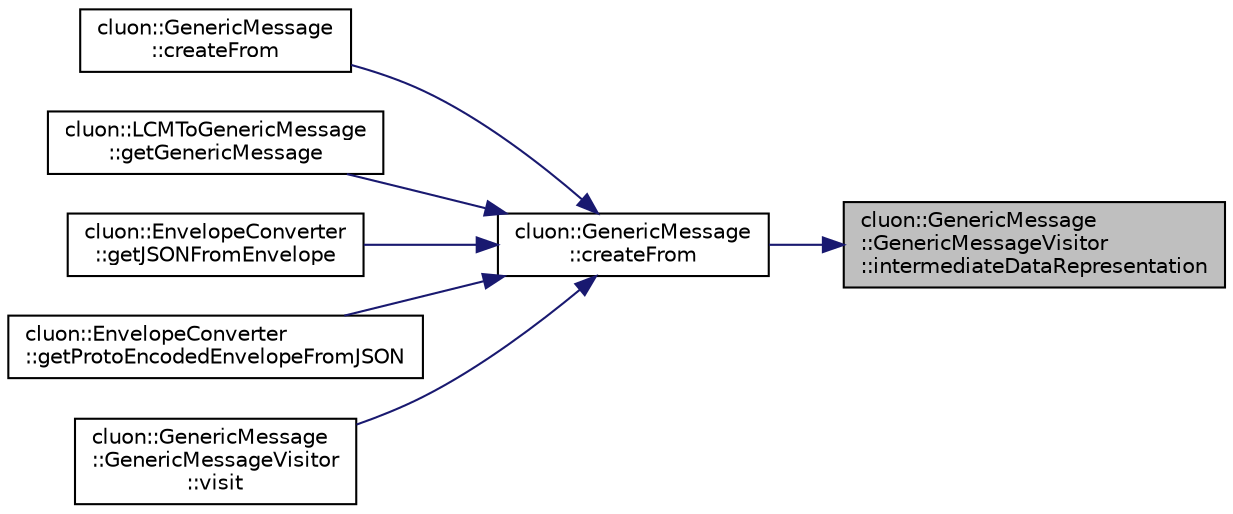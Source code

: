 digraph "cluon::GenericMessage::GenericMessageVisitor::intermediateDataRepresentation"
{
 // LATEX_PDF_SIZE
  edge [fontname="Helvetica",fontsize="10",labelfontname="Helvetica",labelfontsize="10"];
  node [fontname="Helvetica",fontsize="10",shape=record];
  rankdir="RL";
  Node1 [label="cluon::GenericMessage\l::GenericMessageVisitor\l::intermediateDataRepresentation",height=0.2,width=0.4,color="black", fillcolor="grey75", style="filled", fontcolor="black",tooltip=" "];
  Node1 -> Node2 [dir="back",color="midnightblue",fontsize="10",style="solid"];
  Node2 [label="cluon::GenericMessage\l::createFrom",height=0.2,width=0.4,color="black", fillcolor="white", style="filled",URL="$classcluon_1_1GenericMessage.html#ad38acdbfe2d5ca936268d48d38fc7f6b",tooltip=" "];
  Node2 -> Node3 [dir="back",color="midnightblue",fontsize="10",style="solid"];
  Node3 [label="cluon::GenericMessage\l::createFrom",height=0.2,width=0.4,color="black", fillcolor="white", style="filled",URL="$classcluon_1_1GenericMessage.html#a261bd0896ad80644d6718697cd70669c",tooltip=" "];
  Node2 -> Node4 [dir="back",color="midnightblue",fontsize="10",style="solid"];
  Node4 [label="cluon::LCMToGenericMessage\l::getGenericMessage",height=0.2,width=0.4,color="black", fillcolor="white", style="filled",URL="$classcluon_1_1LCMToGenericMessage.html#a026150a18a731e43a9c364f2da49d21a",tooltip=" "];
  Node2 -> Node5 [dir="back",color="midnightblue",fontsize="10",style="solid"];
  Node5 [label="cluon::EnvelopeConverter\l::getJSONFromEnvelope",height=0.2,width=0.4,color="black", fillcolor="white", style="filled",URL="$classcluon_1_1EnvelopeConverter.html#a8d7438e6f54c7d4034688634a19ece83",tooltip=" "];
  Node2 -> Node6 [dir="back",color="midnightblue",fontsize="10",style="solid"];
  Node6 [label="cluon::EnvelopeConverter\l::getProtoEncodedEnvelopeFromJSON",height=0.2,width=0.4,color="black", fillcolor="white", style="filled",URL="$classcluon_1_1EnvelopeConverter.html#ac046a7e7de1fec61f44ca2ece7df11bc",tooltip=" "];
  Node2 -> Node7 [dir="back",color="midnightblue",fontsize="10",style="solid"];
  Node7 [label="cluon::GenericMessage\l::GenericMessageVisitor\l::visit",height=0.2,width=0.4,color="black", fillcolor="white", style="filled",URL="$classcluon_1_1GenericMessage_1_1GenericMessageVisitor.html#a7cb671223f9bd993f5723d08a03e21a2",tooltip=" "];
}
